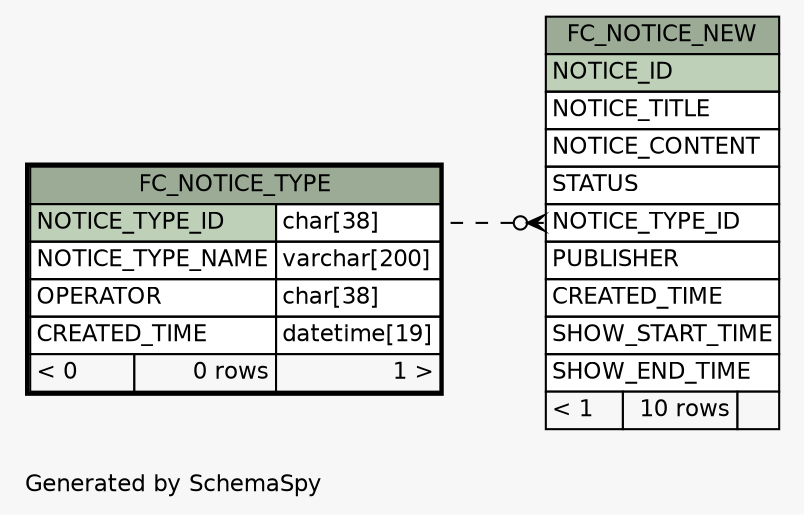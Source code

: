 // dot 2.26.0 on Linux 2.6.32-504.8.1.el6.x86_64
// SchemaSpy rev 590
digraph "impliedTwoDegreesRelationshipsDiagram" {
  graph [
    rankdir="RL"
    bgcolor="#f7f7f7"
    label="\nGenerated by SchemaSpy"
    labeljust="l"
    nodesep="0.18"
    ranksep="0.46"
    fontname="Helvetica"
    fontsize="11"
  ];
  node [
    fontname="Helvetica"
    fontsize="11"
    shape="plaintext"
  ];
  edge [
    arrowsize="0.8"
  ];
  "FC_NOTICE_NEW":"NOTICE_TYPE_ID":w -> "FC_NOTICE_TYPE":"NOTICE_TYPE_ID.type":e [arrowhead=none dir=back arrowtail=crowodot style=dashed];
  "FC_NOTICE_NEW" [
    label=<
    <TABLE BORDER="0" CELLBORDER="1" CELLSPACING="0" BGCOLOR="#ffffff">
      <TR><TD COLSPAN="3" BGCOLOR="#9bab96" ALIGN="CENTER">FC_NOTICE_NEW</TD></TR>
      <TR><TD PORT="NOTICE_ID" COLSPAN="3" BGCOLOR="#bed1b8" ALIGN="LEFT">NOTICE_ID</TD></TR>
      <TR><TD PORT="NOTICE_TITLE" COLSPAN="3" ALIGN="LEFT">NOTICE_TITLE</TD></TR>
      <TR><TD PORT="NOTICE_CONTENT" COLSPAN="3" ALIGN="LEFT">NOTICE_CONTENT</TD></TR>
      <TR><TD PORT="STATUS" COLSPAN="3" ALIGN="LEFT">STATUS</TD></TR>
      <TR><TD PORT="NOTICE_TYPE_ID" COLSPAN="3" ALIGN="LEFT">NOTICE_TYPE_ID</TD></TR>
      <TR><TD PORT="PUBLISHER" COLSPAN="3" ALIGN="LEFT">PUBLISHER</TD></TR>
      <TR><TD PORT="CREATED_TIME" COLSPAN="3" ALIGN="LEFT">CREATED_TIME</TD></TR>
      <TR><TD PORT="SHOW_START_TIME" COLSPAN="3" ALIGN="LEFT">SHOW_START_TIME</TD></TR>
      <TR><TD PORT="SHOW_END_TIME" COLSPAN="3" ALIGN="LEFT">SHOW_END_TIME</TD></TR>
      <TR><TD ALIGN="LEFT" BGCOLOR="#f7f7f7">&lt; 1</TD><TD ALIGN="RIGHT" BGCOLOR="#f7f7f7">10 rows</TD><TD ALIGN="RIGHT" BGCOLOR="#f7f7f7">  </TD></TR>
    </TABLE>>
    URL="FC_NOTICE_NEW.html"
    tooltip="FC_NOTICE_NEW"
  ];
  "FC_NOTICE_TYPE" [
    label=<
    <TABLE BORDER="2" CELLBORDER="1" CELLSPACING="0" BGCOLOR="#ffffff">
      <TR><TD COLSPAN="3" BGCOLOR="#9bab96" ALIGN="CENTER">FC_NOTICE_TYPE</TD></TR>
      <TR><TD PORT="NOTICE_TYPE_ID" COLSPAN="2" BGCOLOR="#bed1b8" ALIGN="LEFT">NOTICE_TYPE_ID</TD><TD PORT="NOTICE_TYPE_ID.type" ALIGN="LEFT">char[38]</TD></TR>
      <TR><TD PORT="NOTICE_TYPE_NAME" COLSPAN="2" ALIGN="LEFT">NOTICE_TYPE_NAME</TD><TD PORT="NOTICE_TYPE_NAME.type" ALIGN="LEFT">varchar[200]</TD></TR>
      <TR><TD PORT="OPERATOR" COLSPAN="2" ALIGN="LEFT">OPERATOR</TD><TD PORT="OPERATOR.type" ALIGN="LEFT">char[38]</TD></TR>
      <TR><TD PORT="CREATED_TIME" COLSPAN="2" ALIGN="LEFT">CREATED_TIME</TD><TD PORT="CREATED_TIME.type" ALIGN="LEFT">datetime[19]</TD></TR>
      <TR><TD ALIGN="LEFT" BGCOLOR="#f7f7f7">&lt; 0</TD><TD ALIGN="RIGHT" BGCOLOR="#f7f7f7">0 rows</TD><TD ALIGN="RIGHT" BGCOLOR="#f7f7f7">1 &gt;</TD></TR>
    </TABLE>>
    URL="FC_NOTICE_TYPE.html"
    tooltip="FC_NOTICE_TYPE"
  ];
}
